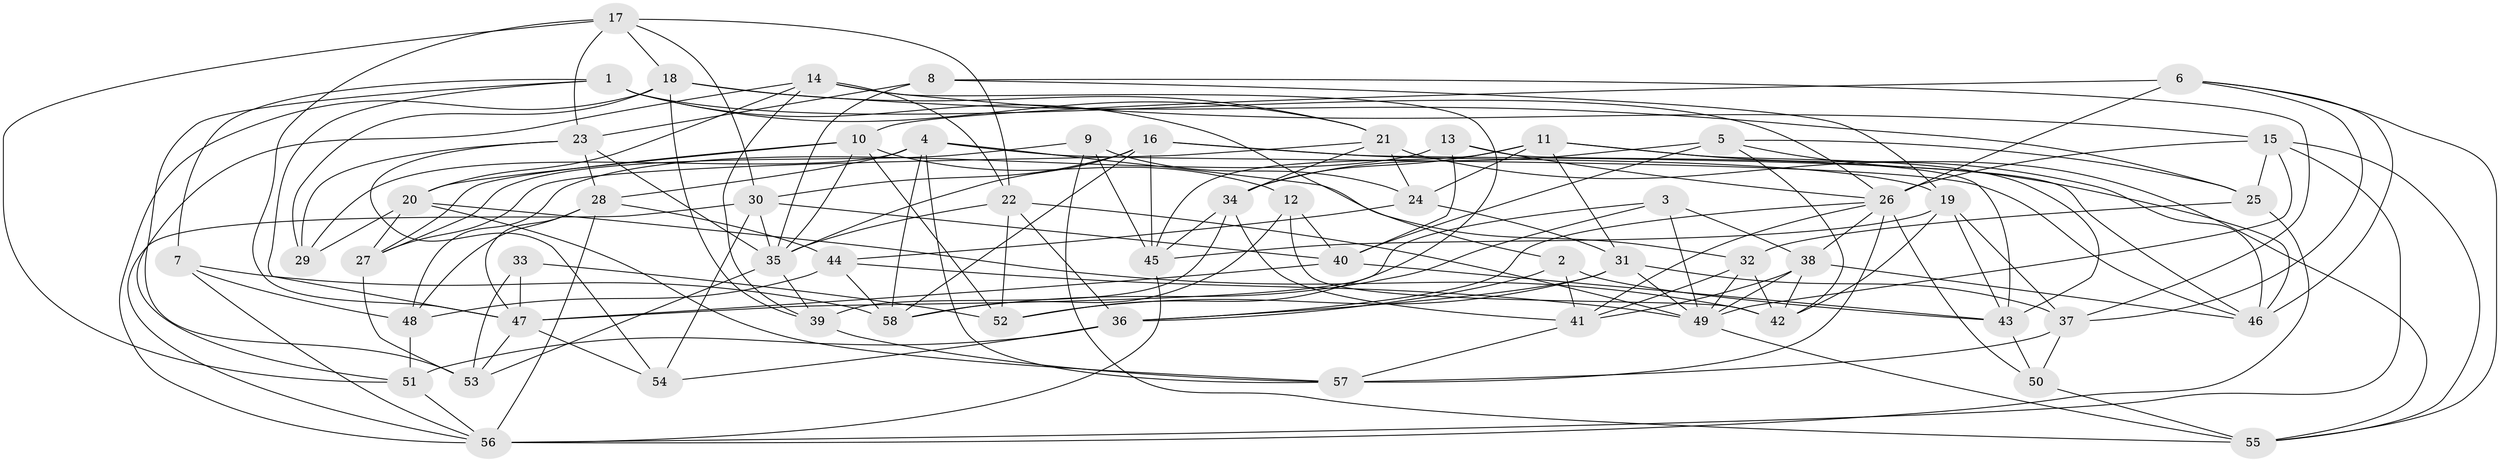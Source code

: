 // original degree distribution, {4: 1.0}
// Generated by graph-tools (version 1.1) at 2025/02/03/09/25 03:02:53]
// undirected, 58 vertices, 162 edges
graph export_dot {
graph [start="1"]
  node [color=gray90,style=filled];
  1;
  2;
  3;
  4;
  5;
  6;
  7;
  8;
  9;
  10;
  11;
  12;
  13;
  14;
  15;
  16;
  17;
  18;
  19;
  20;
  21;
  22;
  23;
  24;
  25;
  26;
  27;
  28;
  29;
  30;
  31;
  32;
  33;
  34;
  35;
  36;
  37;
  38;
  39;
  40;
  41;
  42;
  43;
  44;
  45;
  46;
  47;
  48;
  49;
  50;
  51;
  52;
  53;
  54;
  55;
  56;
  57;
  58;
  1 -- 2 [weight=1.0];
  1 -- 7 [weight=1.0];
  1 -- 21 [weight=1.0];
  1 -- 26 [weight=1.0];
  1 -- 47 [weight=1.0];
  1 -- 53 [weight=1.0];
  2 -- 36 [weight=1.0];
  2 -- 41 [weight=1.0];
  2 -- 43 [weight=1.0];
  3 -- 38 [weight=1.0];
  3 -- 47 [weight=1.0];
  3 -- 49 [weight=1.0];
  3 -- 58 [weight=1.0];
  4 -- 28 [weight=1.0];
  4 -- 29 [weight=1.0];
  4 -- 32 [weight=1.0];
  4 -- 46 [weight=1.0];
  4 -- 57 [weight=1.0];
  4 -- 58 [weight=1.0];
  5 -- 25 [weight=1.0];
  5 -- 34 [weight=2.0];
  5 -- 40 [weight=1.0];
  5 -- 42 [weight=1.0];
  5 -- 46 [weight=1.0];
  6 -- 10 [weight=1.0];
  6 -- 26 [weight=2.0];
  6 -- 37 [weight=1.0];
  6 -- 46 [weight=1.0];
  6 -- 55 [weight=1.0];
  7 -- 48 [weight=1.0];
  7 -- 56 [weight=1.0];
  7 -- 58 [weight=1.0];
  8 -- 19 [weight=1.0];
  8 -- 23 [weight=1.0];
  8 -- 35 [weight=1.0];
  8 -- 37 [weight=1.0];
  9 -- 24 [weight=1.0];
  9 -- 27 [weight=1.0];
  9 -- 45 [weight=1.0];
  9 -- 55 [weight=1.0];
  10 -- 12 [weight=1.0];
  10 -- 20 [weight=1.0];
  10 -- 27 [weight=1.0];
  10 -- 35 [weight=1.0];
  10 -- 52 [weight=1.0];
  11 -- 24 [weight=1.0];
  11 -- 31 [weight=1.0];
  11 -- 34 [weight=1.0];
  11 -- 43 [weight=1.0];
  11 -- 45 [weight=1.0];
  11 -- 55 [weight=1.0];
  12 -- 40 [weight=1.0];
  12 -- 42 [weight=1.0];
  12 -- 58 [weight=1.0];
  13 -- 26 [weight=1.0];
  13 -- 40 [weight=1.0];
  13 -- 43 [weight=1.0];
  13 -- 48 [weight=1.0];
  14 -- 15 [weight=1.0];
  14 -- 20 [weight=1.0];
  14 -- 22 [weight=1.0];
  14 -- 39 [weight=1.0];
  14 -- 51 [weight=1.0];
  14 -- 52 [weight=1.0];
  15 -- 25 [weight=1.0];
  15 -- 26 [weight=1.0];
  15 -- 49 [weight=1.0];
  15 -- 55 [weight=1.0];
  15 -- 56 [weight=1.0];
  16 -- 19 [weight=1.0];
  16 -- 30 [weight=1.0];
  16 -- 35 [weight=1.0];
  16 -- 45 [weight=1.0];
  16 -- 46 [weight=1.0];
  16 -- 58 [weight=1.0];
  17 -- 18 [weight=1.0];
  17 -- 22 [weight=1.0];
  17 -- 23 [weight=1.0];
  17 -- 30 [weight=1.0];
  17 -- 47 [weight=1.0];
  17 -- 51 [weight=1.0];
  18 -- 21 [weight=1.0];
  18 -- 25 [weight=1.0];
  18 -- 29 [weight=1.0];
  18 -- 39 [weight=1.0];
  18 -- 56 [weight=1.0];
  19 -- 37 [weight=1.0];
  19 -- 42 [weight=1.0];
  19 -- 43 [weight=1.0];
  19 -- 45 [weight=1.0];
  20 -- 27 [weight=1.0];
  20 -- 29 [weight=1.0];
  20 -- 42 [weight=1.0];
  20 -- 57 [weight=1.0];
  21 -- 24 [weight=1.0];
  21 -- 27 [weight=1.0];
  21 -- 34 [weight=1.0];
  21 -- 46 [weight=1.0];
  22 -- 35 [weight=1.0];
  22 -- 36 [weight=1.0];
  22 -- 49 [weight=1.0];
  22 -- 52 [weight=1.0];
  23 -- 28 [weight=1.0];
  23 -- 29 [weight=1.0];
  23 -- 35 [weight=1.0];
  23 -- 54 [weight=1.0];
  24 -- 31 [weight=1.0];
  24 -- 44 [weight=2.0];
  25 -- 32 [weight=2.0];
  25 -- 56 [weight=1.0];
  26 -- 36 [weight=1.0];
  26 -- 38 [weight=1.0];
  26 -- 41 [weight=1.0];
  26 -- 50 [weight=1.0];
  26 -- 57 [weight=1.0];
  27 -- 53 [weight=2.0];
  28 -- 44 [weight=1.0];
  28 -- 47 [weight=1.0];
  28 -- 48 [weight=1.0];
  28 -- 56 [weight=1.0];
  30 -- 35 [weight=1.0];
  30 -- 40 [weight=1.0];
  30 -- 54 [weight=1.0];
  30 -- 56 [weight=1.0];
  31 -- 36 [weight=1.0];
  31 -- 37 [weight=1.0];
  31 -- 49 [weight=1.0];
  31 -- 52 [weight=1.0];
  32 -- 41 [weight=1.0];
  32 -- 42 [weight=1.0];
  32 -- 49 [weight=1.0];
  33 -- 47 [weight=1.0];
  33 -- 52 [weight=2.0];
  33 -- 53 [weight=1.0];
  34 -- 39 [weight=2.0];
  34 -- 41 [weight=1.0];
  34 -- 45 [weight=1.0];
  35 -- 39 [weight=1.0];
  35 -- 53 [weight=1.0];
  36 -- 51 [weight=1.0];
  36 -- 54 [weight=1.0];
  37 -- 50 [weight=1.0];
  37 -- 57 [weight=1.0];
  38 -- 41 [weight=1.0];
  38 -- 42 [weight=1.0];
  38 -- 46 [weight=1.0];
  38 -- 49 [weight=1.0];
  39 -- 57 [weight=1.0];
  40 -- 43 [weight=1.0];
  40 -- 47 [weight=1.0];
  41 -- 57 [weight=1.0];
  43 -- 50 [weight=1.0];
  44 -- 48 [weight=1.0];
  44 -- 49 [weight=1.0];
  44 -- 58 [weight=1.0];
  45 -- 56 [weight=1.0];
  47 -- 53 [weight=1.0];
  47 -- 54 [weight=1.0];
  48 -- 51 [weight=2.0];
  49 -- 55 [weight=1.0];
  50 -- 55 [weight=1.0];
  51 -- 56 [weight=1.0];
}
